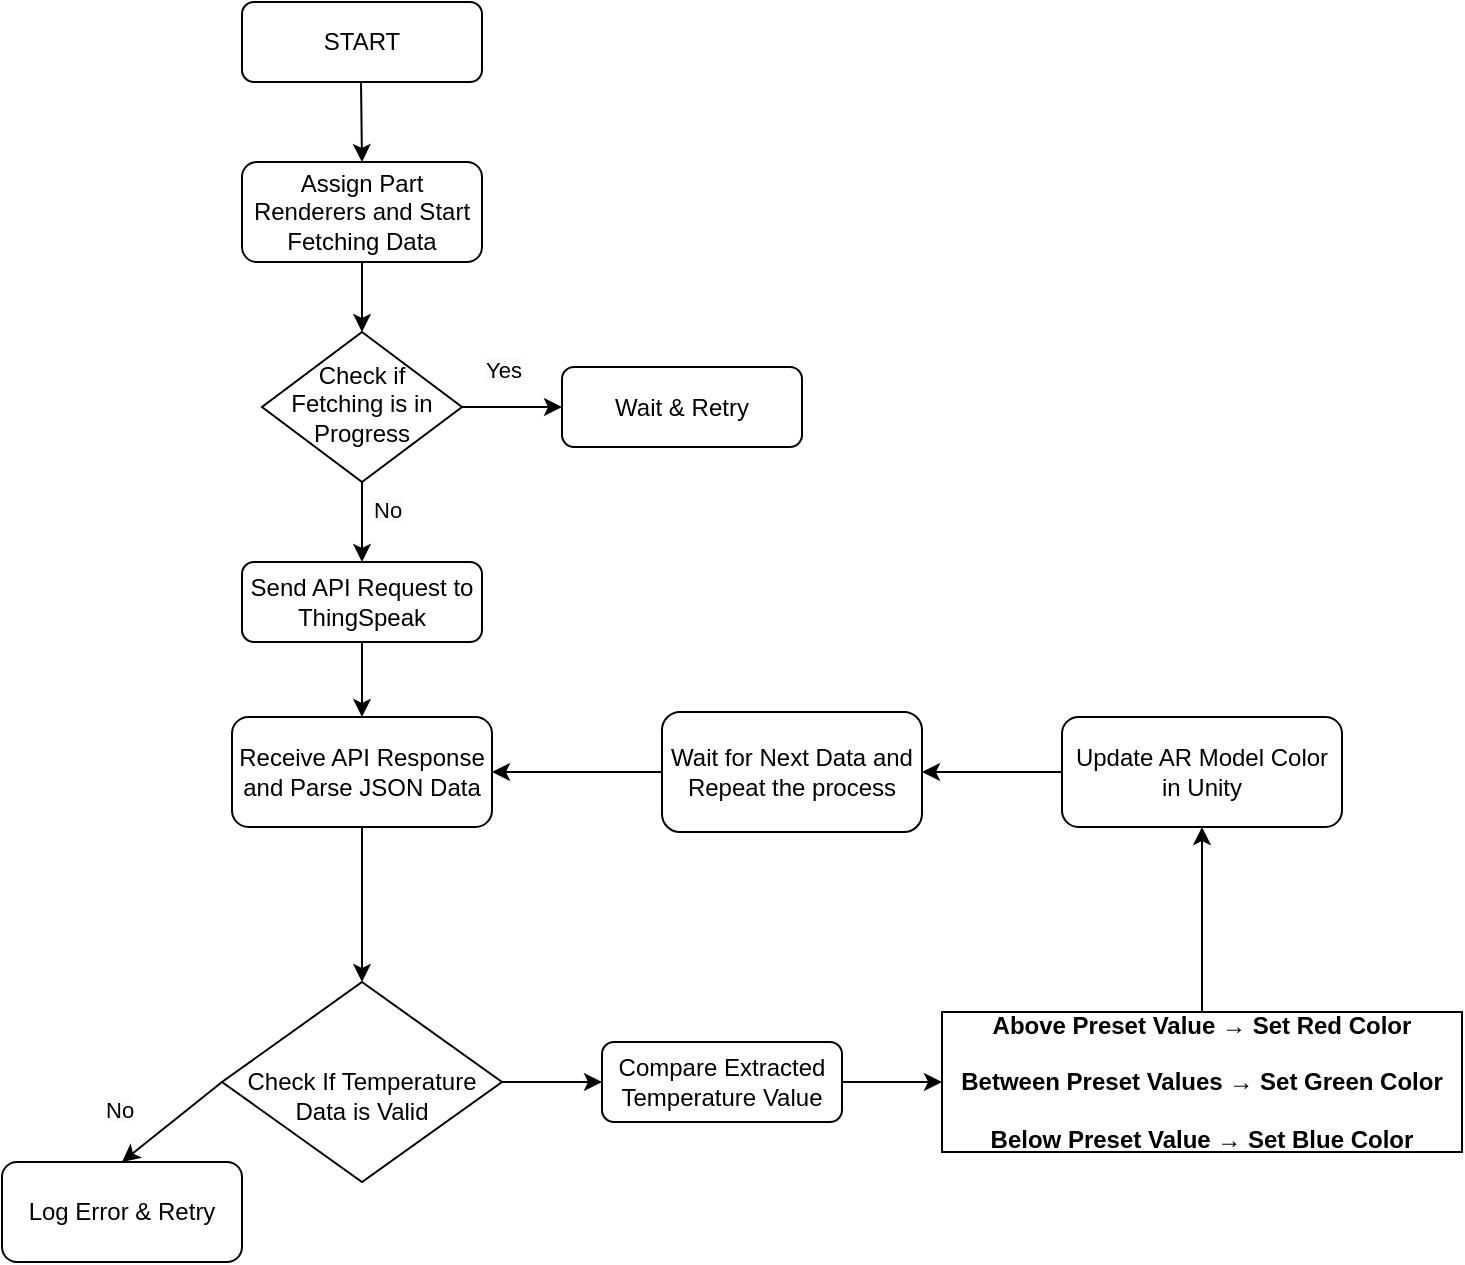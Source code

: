 <mxfile version="26.0.15">
  <diagram id="C5RBs43oDa-KdzZeNtuy" name="Page-1">
    <mxGraphModel dx="1004" dy="587" grid="1" gridSize="10" guides="1" tooltips="1" connect="1" arrows="1" fold="1" page="1" pageScale="1" pageWidth="827" pageHeight="1169" math="0" shadow="0">
      <root>
        <mxCell id="WIyWlLk6GJQsqaUBKTNV-0" />
        <mxCell id="WIyWlLk6GJQsqaUBKTNV-1" parent="WIyWlLk6GJQsqaUBKTNV-0" />
        <mxCell id="qqPHvIkrnW2sJcI03h3k-22" style="edgeStyle=orthogonalEdgeStyle;rounded=0;orthogonalLoop=1;jettySize=auto;html=1;exitX=0.5;exitY=1;exitDx=0;exitDy=0;entryX=0.5;entryY=0;entryDx=0;entryDy=0;" edge="1" parent="WIyWlLk6GJQsqaUBKTNV-1" source="WIyWlLk6GJQsqaUBKTNV-3" target="WIyWlLk6GJQsqaUBKTNV-6">
          <mxGeometry relative="1" as="geometry" />
        </mxCell>
        <mxCell id="WIyWlLk6GJQsqaUBKTNV-3" value="&lt;p data-pm-slice=&quot;0 0 []&quot;&gt;Assign Part Renderers  and Start Fetching Data&lt;/p&gt;" style="rounded=1;whiteSpace=wrap;html=1;fontSize=12;glass=0;strokeWidth=1;shadow=0;" parent="WIyWlLk6GJQsqaUBKTNV-1" vertex="1">
          <mxGeometry x="160" y="90" width="120" height="50" as="geometry" />
        </mxCell>
        <mxCell id="qqPHvIkrnW2sJcI03h3k-1" style="edgeStyle=orthogonalEdgeStyle;rounded=0;orthogonalLoop=1;jettySize=auto;html=1;exitX=0.5;exitY=1;exitDx=0;exitDy=0;entryX=0.5;entryY=0;entryDx=0;entryDy=0;" edge="1" parent="WIyWlLk6GJQsqaUBKTNV-1" source="WIyWlLk6GJQsqaUBKTNV-6" target="eBNX_4J-cR-1eQRvhwGJ-7">
          <mxGeometry relative="1" as="geometry" />
        </mxCell>
        <mxCell id="qqPHvIkrnW2sJcI03h3k-3" style="edgeStyle=orthogonalEdgeStyle;rounded=0;orthogonalLoop=1;jettySize=auto;html=1;exitX=1;exitY=0.5;exitDx=0;exitDy=0;entryX=0;entryY=0.5;entryDx=0;entryDy=0;" edge="1" parent="WIyWlLk6GJQsqaUBKTNV-1" source="WIyWlLk6GJQsqaUBKTNV-6" target="WIyWlLk6GJQsqaUBKTNV-7">
          <mxGeometry relative="1" as="geometry" />
        </mxCell>
        <mxCell id="WIyWlLk6GJQsqaUBKTNV-6" value="&lt;span class=&quot;hljs-keyword&quot;&gt;Check&lt;/span&gt; &lt;span class=&quot;hljs-keyword&quot;&gt;if&lt;/span&gt; Fetching &lt;span class=&quot;hljs-keyword&quot;&gt;is&lt;/span&gt; &lt;span class=&quot;hljs-keyword&quot;&gt;in&lt;/span&gt; Progress" style="rhombus;whiteSpace=wrap;html=1;shadow=0;fontFamily=Helvetica;fontSize=12;align=center;strokeWidth=1;spacing=6;spacingTop=-4;" parent="WIyWlLk6GJQsqaUBKTNV-1" vertex="1">
          <mxGeometry x="170" y="175" width="100" height="75" as="geometry" />
        </mxCell>
        <mxCell id="WIyWlLk6GJQsqaUBKTNV-7" value="Wait &amp;amp; Retry" style="rounded=1;whiteSpace=wrap;html=1;fontSize=12;glass=0;strokeWidth=1;shadow=0;" parent="WIyWlLk6GJQsqaUBKTNV-1" vertex="1">
          <mxGeometry x="320" y="192.5" width="120" height="40" as="geometry" />
        </mxCell>
        <mxCell id="eBNX_4J-cR-1eQRvhwGJ-2" value="START" style="rounded=1;whiteSpace=wrap;html=1;" parent="WIyWlLk6GJQsqaUBKTNV-1" vertex="1">
          <mxGeometry x="160" y="10" width="120" height="40" as="geometry" />
        </mxCell>
        <mxCell id="eBNX_4J-cR-1eQRvhwGJ-5" value="" style="endArrow=classic;html=1;rounded=0;entryX=0.5;entryY=0;entryDx=0;entryDy=0;" parent="WIyWlLk6GJQsqaUBKTNV-1" target="WIyWlLk6GJQsqaUBKTNV-3" edge="1">
          <mxGeometry width="50" height="50" relative="1" as="geometry">
            <mxPoint x="219.5" y="50" as="sourcePoint" />
            <mxPoint x="219.5" y="80" as="targetPoint" />
          </mxGeometry>
        </mxCell>
        <mxCell id="qqPHvIkrnW2sJcI03h3k-6" style="edgeStyle=orthogonalEdgeStyle;rounded=0;orthogonalLoop=1;jettySize=auto;html=1;exitX=0.5;exitY=1;exitDx=0;exitDy=0;entryX=0.5;entryY=0;entryDx=0;entryDy=0;" edge="1" parent="WIyWlLk6GJQsqaUBKTNV-1" source="eBNX_4J-cR-1eQRvhwGJ-7" target="qqPHvIkrnW2sJcI03h3k-5">
          <mxGeometry relative="1" as="geometry" />
        </mxCell>
        <mxCell id="eBNX_4J-cR-1eQRvhwGJ-7" value="Send API Request &lt;span class=&quot;hljs-keyword&quot;&gt;to&lt;/span&gt; ThingSpeak" style="rounded=1;whiteSpace=wrap;html=1;" parent="WIyWlLk6GJQsqaUBKTNV-1" vertex="1">
          <mxGeometry x="160" y="290" width="120" height="40" as="geometry" />
        </mxCell>
        <mxCell id="qqPHvIkrnW2sJcI03h3k-13" style="edgeStyle=orthogonalEdgeStyle;rounded=0;orthogonalLoop=1;jettySize=auto;html=1;exitX=1;exitY=0.5;exitDx=0;exitDy=0;entryX=0;entryY=0.5;entryDx=0;entryDy=0;" edge="1" parent="WIyWlLk6GJQsqaUBKTNV-1" source="eBNX_4J-cR-1eQRvhwGJ-11" target="qqPHvIkrnW2sJcI03h3k-12">
          <mxGeometry relative="1" as="geometry" />
        </mxCell>
        <mxCell id="eBNX_4J-cR-1eQRvhwGJ-11" value="&lt;div&gt;&lt;font&gt;&lt;span style=&quot;&quot; class=&quot;hljs-built_in&quot;&gt;&lt;br&gt;&lt;/span&gt;&lt;/font&gt;&lt;/div&gt;&lt;span class=&quot;hljs-keyword&quot;&gt;Check&lt;/span&gt; &lt;span class=&quot;hljs-keyword&quot;&gt;If&lt;/span&gt; Temperature Data &lt;span class=&quot;hljs-keyword&quot;&gt;is&lt;/span&gt; &lt;span class=&quot;hljs-keyword&quot;&gt;Valid&lt;/span&gt;" style="rhombus;whiteSpace=wrap;html=1;" parent="WIyWlLk6GJQsqaUBKTNV-1" vertex="1">
          <mxGeometry x="150" y="500" width="140" height="100" as="geometry" />
        </mxCell>
        <mxCell id="eBNX_4J-cR-1eQRvhwGJ-33" value="&lt;span class=&quot;hljs-keyword&quot;&gt;Update&lt;/span&gt; AR Model Color &lt;span class=&quot;hljs-keyword&quot;&gt;in&lt;/span&gt; Unity" style="rounded=1;whiteSpace=wrap;html=1;fontSize=12;glass=0;strokeWidth=1;shadow=0;" parent="WIyWlLk6GJQsqaUBKTNV-1" vertex="1">
          <mxGeometry x="570" y="367.5" width="140" height="55" as="geometry" />
        </mxCell>
        <mxCell id="qqPHvIkrnW2sJcI03h3k-18" style="edgeStyle=orthogonalEdgeStyle;rounded=0;orthogonalLoop=1;jettySize=auto;html=1;exitX=0;exitY=0.5;exitDx=0;exitDy=0;entryX=1;entryY=0.5;entryDx=0;entryDy=0;" edge="1" parent="WIyWlLk6GJQsqaUBKTNV-1" source="eBNX_4J-cR-1eQRvhwGJ-36" target="qqPHvIkrnW2sJcI03h3k-5">
          <mxGeometry relative="1" as="geometry" />
        </mxCell>
        <mxCell id="eBNX_4J-cR-1eQRvhwGJ-36" value="&lt;span class=&quot;hljs-variable&quot;&gt;Wait&lt;/span&gt;&amp;nbsp;for Next Data&lt;span class=&quot;hljs-variable&quot;&gt;&amp;nbsp;and Repeat the process&lt;/span&gt;" style="rounded=1;whiteSpace=wrap;html=1;fontSize=12;glass=0;strokeWidth=1;shadow=0;" parent="WIyWlLk6GJQsqaUBKTNV-1" vertex="1">
          <mxGeometry x="370" y="365" width="130" height="60" as="geometry" />
        </mxCell>
        <mxCell id="eBNX_4J-cR-1eQRvhwGJ-37" value="&lt;span class=&quot;hljs-keyword&quot;&gt;Log&lt;/span&gt; Error &amp;amp; Retry" style="rounded=1;whiteSpace=wrap;html=1;fontSize=12;glass=0;strokeWidth=1;shadow=0;" parent="WIyWlLk6GJQsqaUBKTNV-1" vertex="1">
          <mxGeometry x="40" y="590" width="120" height="50" as="geometry" />
        </mxCell>
        <mxCell id="eBNX_4J-cR-1eQRvhwGJ-41" value="" style="endArrow=classic;html=1;rounded=0;exitX=0;exitY=0.5;exitDx=0;exitDy=0;entryX=1;entryY=0.5;entryDx=0;entryDy=0;" parent="WIyWlLk6GJQsqaUBKTNV-1" source="eBNX_4J-cR-1eQRvhwGJ-33" target="eBNX_4J-cR-1eQRvhwGJ-36" edge="1">
          <mxGeometry width="50" height="50" relative="1" as="geometry">
            <mxPoint x="410" y="450" as="sourcePoint" />
            <mxPoint x="460" y="400" as="targetPoint" />
          </mxGeometry>
        </mxCell>
        <mxCell id="qqPHvIkrnW2sJcI03h3k-0" value="&lt;span style=&quot;color: rgb(0, 0, 0); font-family: Helvetica; font-size: 11px; font-style: normal; font-variant-ligatures: normal; font-variant-caps: normal; font-weight: 400; letter-spacing: normal; orphans: 2; text-align: center; text-indent: 0px; text-transform: none; widows: 2; word-spacing: 0px; -webkit-text-stroke-width: 0px; white-space: nowrap; background-color: rgb(251, 251, 251); text-decoration-thickness: initial; text-decoration-style: initial; text-decoration-color: initial; display: inline !important; float: none;&quot;&gt;Yes&lt;/span&gt;" style="text;whiteSpace=wrap;html=1;" vertex="1" parent="WIyWlLk6GJQsqaUBKTNV-1">
          <mxGeometry x="280" y="180" width="50" height="40" as="geometry" />
        </mxCell>
        <mxCell id="qqPHvIkrnW2sJcI03h3k-4" value="&lt;span style=&quot;color: rgb(0, 0, 0); font-family: Helvetica; font-size: 11px; font-style: normal; font-variant-ligatures: normal; font-variant-caps: normal; font-weight: 400; letter-spacing: normal; orphans: 2; text-align: center; text-indent: 0px; text-transform: none; widows: 2; word-spacing: 0px; -webkit-text-stroke-width: 0px; white-space: nowrap; background-color: rgb(251, 251, 251); text-decoration-thickness: initial; text-decoration-style: initial; text-decoration-color: initial; float: none; display: inline !important;&quot;&gt;No&lt;/span&gt;" style="text;whiteSpace=wrap;html=1;" vertex="1" parent="WIyWlLk6GJQsqaUBKTNV-1">
          <mxGeometry x="224" y="250" width="50" height="40" as="geometry" />
        </mxCell>
        <mxCell id="qqPHvIkrnW2sJcI03h3k-5" value="Receive API Response and Parse &lt;span class=&quot;hljs-type&quot;&gt;JSON&lt;/span&gt; Data" style="rounded=1;whiteSpace=wrap;html=1;" vertex="1" parent="WIyWlLk6GJQsqaUBKTNV-1">
          <mxGeometry x="155" y="367.5" width="130" height="55" as="geometry" />
        </mxCell>
        <mxCell id="qqPHvIkrnW2sJcI03h3k-7" style="edgeStyle=orthogonalEdgeStyle;rounded=0;orthogonalLoop=1;jettySize=auto;html=1;exitX=0.5;exitY=1;exitDx=0;exitDy=0;" edge="1" parent="WIyWlLk6GJQsqaUBKTNV-1" source="qqPHvIkrnW2sJcI03h3k-5">
          <mxGeometry relative="1" as="geometry">
            <mxPoint x="220" y="500" as="targetPoint" />
          </mxGeometry>
        </mxCell>
        <mxCell id="qqPHvIkrnW2sJcI03h3k-9" value="" style="endArrow=classic;html=1;rounded=0;entryX=0.5;entryY=0;entryDx=0;entryDy=0;exitX=0;exitY=0.5;exitDx=0;exitDy=0;" edge="1" parent="WIyWlLk6GJQsqaUBKTNV-1" source="eBNX_4J-cR-1eQRvhwGJ-11" target="eBNX_4J-cR-1eQRvhwGJ-37">
          <mxGeometry width="50" height="50" relative="1" as="geometry">
            <mxPoint x="150" y="510" as="sourcePoint" />
            <mxPoint x="80" y="550" as="targetPoint" />
          </mxGeometry>
        </mxCell>
        <mxCell id="qqPHvIkrnW2sJcI03h3k-10" value="&lt;span style=&quot;color: rgb(0, 0, 0); font-family: Helvetica; font-size: 11px; font-style: normal; font-variant-ligatures: normal; font-variant-caps: normal; font-weight: 400; letter-spacing: normal; orphans: 2; text-align: center; text-indent: 0px; text-transform: none; widows: 2; word-spacing: 0px; -webkit-text-stroke-width: 0px; white-space: nowrap; background-color: rgb(251, 251, 251); text-decoration-thickness: initial; text-decoration-style: initial; text-decoration-color: initial; float: none; display: inline !important;&quot;&gt;No&lt;/span&gt;" style="text;whiteSpace=wrap;html=1;" vertex="1" parent="WIyWlLk6GJQsqaUBKTNV-1">
          <mxGeometry x="90" y="550" width="50" height="40" as="geometry" />
        </mxCell>
        <mxCell id="qqPHvIkrnW2sJcI03h3k-15" style="edgeStyle=orthogonalEdgeStyle;rounded=0;orthogonalLoop=1;jettySize=auto;html=1;exitX=1;exitY=0.5;exitDx=0;exitDy=0;entryX=0;entryY=0.5;entryDx=0;entryDy=0;" edge="1" parent="WIyWlLk6GJQsqaUBKTNV-1" source="qqPHvIkrnW2sJcI03h3k-12" target="qqPHvIkrnW2sJcI03h3k-14">
          <mxGeometry relative="1" as="geometry" />
        </mxCell>
        <mxCell id="qqPHvIkrnW2sJcI03h3k-12" value="Compare Extracted Temperature &lt;span class=&quot;hljs-keyword&quot;&gt;Value&lt;/span&gt;" style="rounded=1;whiteSpace=wrap;html=1;" vertex="1" parent="WIyWlLk6GJQsqaUBKTNV-1">
          <mxGeometry x="340" y="530" width="120" height="40" as="geometry" />
        </mxCell>
        <mxCell id="qqPHvIkrnW2sJcI03h3k-16" style="edgeStyle=orthogonalEdgeStyle;rounded=0;orthogonalLoop=1;jettySize=auto;html=1;exitX=0.5;exitY=0;exitDx=0;exitDy=0;" edge="1" parent="WIyWlLk6GJQsqaUBKTNV-1" source="qqPHvIkrnW2sJcI03h3k-14" target="eBNX_4J-cR-1eQRvhwGJ-33">
          <mxGeometry relative="1" as="geometry" />
        </mxCell>
        <mxCell id="qqPHvIkrnW2sJcI03h3k-14" value="&lt;strong data-is-only-node=&quot;&quot; data-end=&quot;38&quot; data-start=&quot;0&quot;&gt;Above Preset Value → Set Red Color&lt;/strong&gt;&lt;div&gt;&lt;b&gt;&lt;br data-end=&quot;41&quot; data-start=&quot;38&quot;&gt;&lt;/b&gt;&lt;strong data-end=&quot;84&quot; data-start=&quot;41&quot;&gt;Between Preset Values → Set Green Color&lt;/strong&gt;&lt;/div&gt;&lt;div&gt;&lt;b&gt;&lt;br data-end=&quot;87&quot; data-start=&quot;84&quot;&gt;&lt;/b&gt;&lt;strong data-is-last-node=&quot;&quot; data-end=&quot;126&quot; data-start=&quot;87&quot;&gt;Below Preset Value → Set Blue Color&lt;/strong&gt;&lt;/div&gt;" style="rounded=0;whiteSpace=wrap;html=1;" vertex="1" parent="WIyWlLk6GJQsqaUBKTNV-1">
          <mxGeometry x="510" y="515" width="260" height="70" as="geometry" />
        </mxCell>
      </root>
    </mxGraphModel>
  </diagram>
</mxfile>
